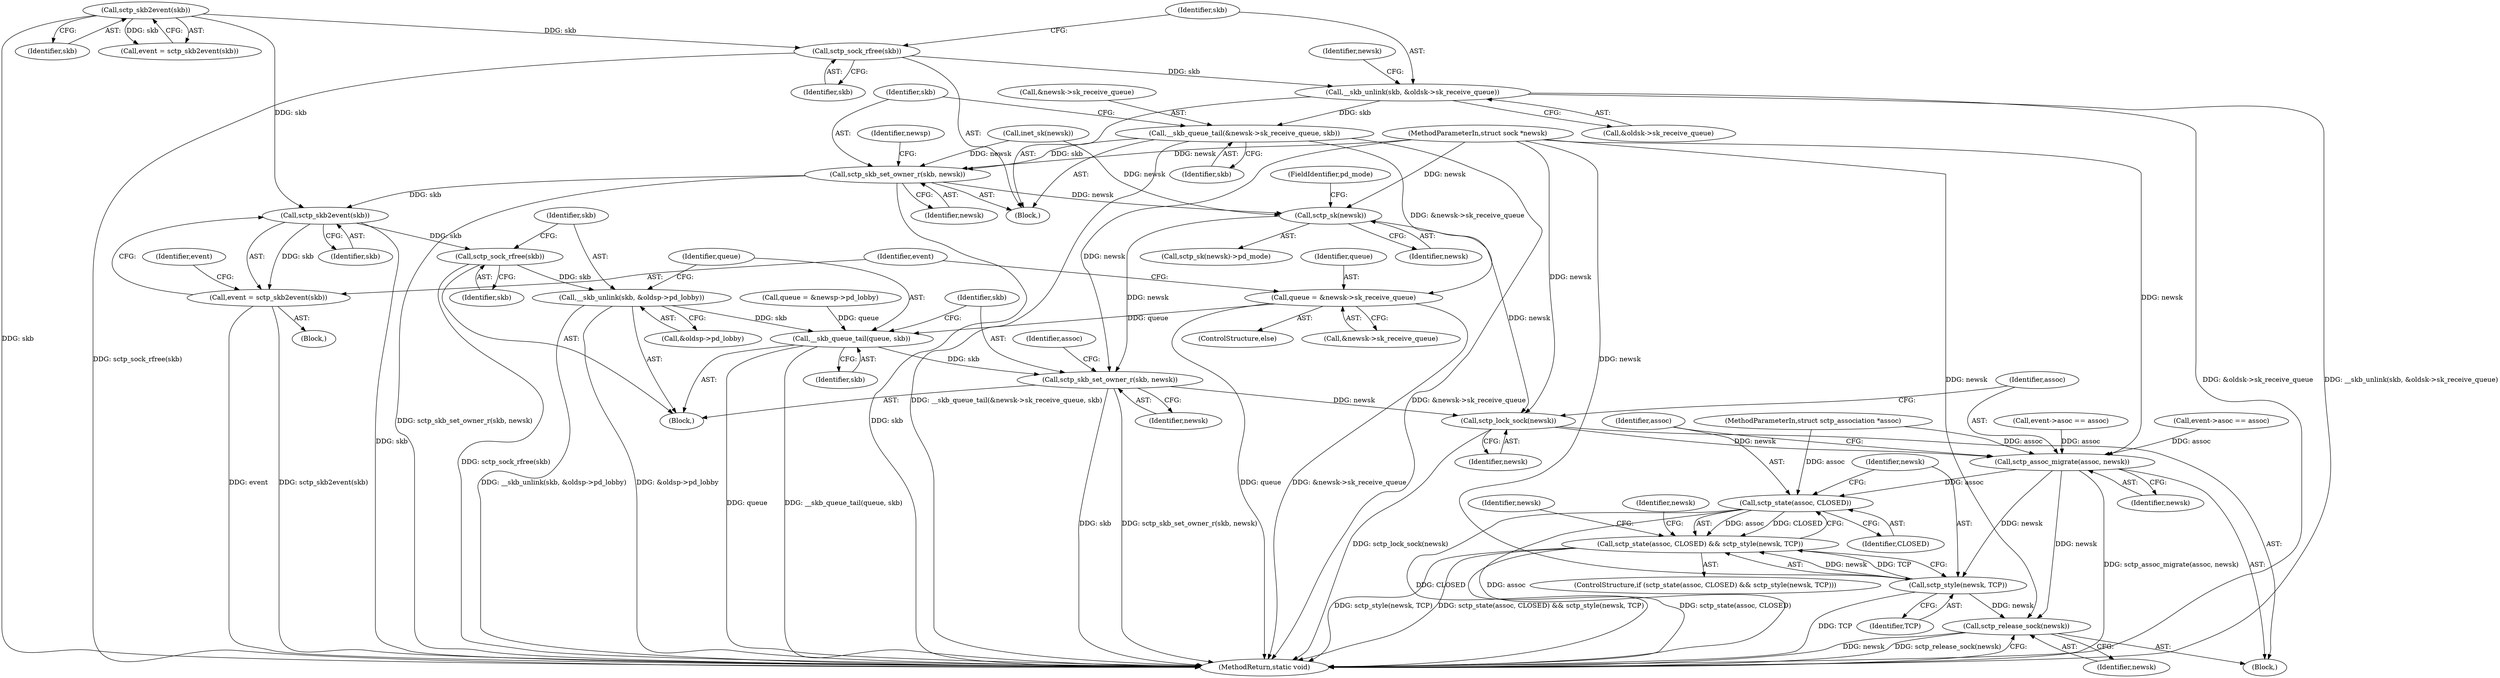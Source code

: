 digraph "1_linux_ea2bc483ff5caada7c4aa0d5fbf87d3a6590273d@API" {
"1000263" [label="(Call,__skb_unlink(skb, &oldsk->sk_receive_queue))"];
"1000261" [label="(Call,sctp_sock_rfree(skb))"];
"1000252" [label="(Call,sctp_skb2event(skb))"];
"1000269" [label="(Call,__skb_queue_tail(&newsk->sk_receive_queue, skb))"];
"1000275" [label="(Call,sctp_skb_set_owner_r(skb, newsk))"];
"1000285" [label="(Call,sctp_sk(newsk))"];
"1000343" [label="(Call,sctp_skb_set_owner_r(skb, newsk))"];
"1000359" [label="(Call,sctp_lock_sock(newsk))"];
"1000361" [label="(Call,sctp_assoc_migrate(assoc, newsk))"];
"1000366" [label="(Call,sctp_state(assoc, CLOSED))"];
"1000365" [label="(Call,sctp_state(assoc, CLOSED) && sctp_style(newsk, TCP))"];
"1000369" [label="(Call,sctp_style(newsk, TCP))"];
"1000382" [label="(Call,sctp_release_sock(newsk))"];
"1000323" [label="(Call,sctp_skb2event(skb))"];
"1000321" [label="(Call,event = sctp_skb2event(skb))"];
"1000332" [label="(Call,sctp_sock_rfree(skb))"];
"1000334" [label="(Call,__skb_unlink(skb, &oldsp->pd_lobby))"];
"1000340" [label="(Call,__skb_queue_tail(queue, skb))"];
"1000314" [label="(Call,queue = &newsk->sk_receive_queue)"];
"1000191" [label="(Call,inet_sk(newsk))"];
"1000361" [label="(Call,sctp_assoc_migrate(assoc, newsk))"];
"1000313" [label="(ControlStructure,else)"];
"1000363" [label="(Identifier,newsk)"];
"1000328" [label="(Identifier,event)"];
"1000263" [label="(Call,__skb_unlink(skb, &oldsk->sk_receive_queue))"];
"1000384" [label="(MethodReturn,static void)"];
"1000281" [label="(Identifier,newsp)"];
"1000344" [label="(Identifier,skb)"];
"1000322" [label="(Identifier,event)"];
"1000345" [label="(Identifier,newsk)"];
"1000349" [label="(Identifier,assoc)"];
"1000276" [label="(Identifier,skb)"];
"1000335" [label="(Identifier,skb)"];
"1000326" [label="(Call,event->asoc == assoc)"];
"1000324" [label="(Identifier,skb)"];
"1000340" [label="(Call,__skb_queue_tail(queue, skb))"];
"1000270" [label="(Call,&newsk->sk_receive_queue)"];
"1000260" [label="(Block,)"];
"1000116" [label="(MethodParameterIn,struct sock *newsk)"];
"1000255" [label="(Call,event->asoc == assoc)"];
"1000365" [label="(Call,sctp_state(assoc, CLOSED) && sctp_style(newsk, TCP))"];
"1000277" [label="(Identifier,newsk)"];
"1000367" [label="(Identifier,assoc)"];
"1000253" [label="(Identifier,skb)"];
"1000336" [label="(Call,&oldsp->pd_lobby)"];
"1000368" [label="(Identifier,CLOSED)"];
"1000272" [label="(Identifier,newsk)"];
"1000314" [label="(Call,queue = &newsk->sk_receive_queue)"];
"1000366" [label="(Call,sctp_state(assoc, CLOSED))"];
"1000320" [label="(Block,)"];
"1000342" [label="(Identifier,skb)"];
"1000274" [label="(Identifier,skb)"];
"1000341" [label="(Identifier,queue)"];
"1000362" [label="(Identifier,assoc)"];
"1000360" [label="(Identifier,newsk)"];
"1000265" [label="(Call,&oldsk->sk_receive_queue)"];
"1000269" [label="(Call,__skb_queue_tail(&newsk->sk_receive_queue, skb))"];
"1000369" [label="(Call,sctp_style(newsk, TCP))"];
"1000264" [label="(Identifier,skb)"];
"1000275" [label="(Call,sctp_skb_set_owner_r(skb, newsk))"];
"1000262" [label="(Identifier,skb)"];
"1000331" [label="(Block,)"];
"1000370" [label="(Identifier,newsk)"];
"1000364" [label="(ControlStructure,if (sctp_state(assoc, CLOSED) && sctp_style(newsk, TCP)))"];
"1000287" [label="(FieldIdentifier,pd_mode)"];
"1000261" [label="(Call,sctp_sock_rfree(skb))"];
"1000119" [label="(Block,)"];
"1000379" [label="(Identifier,newsk)"];
"1000307" [label="(Call,queue = &newsp->pd_lobby)"];
"1000316" [label="(Call,&newsk->sk_receive_queue)"];
"1000343" [label="(Call,sctp_skb_set_owner_r(skb, newsk))"];
"1000371" [label="(Identifier,TCP)"];
"1000252" [label="(Call,sctp_skb2event(skb))"];
"1000332" [label="(Call,sctp_sock_rfree(skb))"];
"1000286" [label="(Identifier,newsk)"];
"1000321" [label="(Call,event = sctp_skb2event(skb))"];
"1000383" [label="(Identifier,newsk)"];
"1000315" [label="(Identifier,queue)"];
"1000382" [label="(Call,sctp_release_sock(newsk))"];
"1000323" [label="(Call,sctp_skb2event(skb))"];
"1000284" [label="(Call,sctp_sk(newsk)->pd_mode)"];
"1000374" [label="(Identifier,newsk)"];
"1000333" [label="(Identifier,skb)"];
"1000334" [label="(Call,__skb_unlink(skb, &oldsp->pd_lobby))"];
"1000117" [label="(MethodParameterIn,struct sctp_association *assoc)"];
"1000359" [label="(Call,sctp_lock_sock(newsk))"];
"1000285" [label="(Call,sctp_sk(newsk))"];
"1000250" [label="(Call,event = sctp_skb2event(skb))"];
"1000263" -> "1000260"  [label="AST: "];
"1000263" -> "1000265"  [label="CFG: "];
"1000264" -> "1000263"  [label="AST: "];
"1000265" -> "1000263"  [label="AST: "];
"1000272" -> "1000263"  [label="CFG: "];
"1000263" -> "1000384"  [label="DDG: &oldsk->sk_receive_queue"];
"1000263" -> "1000384"  [label="DDG: __skb_unlink(skb, &oldsk->sk_receive_queue)"];
"1000261" -> "1000263"  [label="DDG: skb"];
"1000263" -> "1000269"  [label="DDG: skb"];
"1000261" -> "1000260"  [label="AST: "];
"1000261" -> "1000262"  [label="CFG: "];
"1000262" -> "1000261"  [label="AST: "];
"1000264" -> "1000261"  [label="CFG: "];
"1000261" -> "1000384"  [label="DDG: sctp_sock_rfree(skb)"];
"1000252" -> "1000261"  [label="DDG: skb"];
"1000252" -> "1000250"  [label="AST: "];
"1000252" -> "1000253"  [label="CFG: "];
"1000253" -> "1000252"  [label="AST: "];
"1000250" -> "1000252"  [label="CFG: "];
"1000252" -> "1000384"  [label="DDG: skb"];
"1000252" -> "1000250"  [label="DDG: skb"];
"1000252" -> "1000323"  [label="DDG: skb"];
"1000269" -> "1000260"  [label="AST: "];
"1000269" -> "1000274"  [label="CFG: "];
"1000270" -> "1000269"  [label="AST: "];
"1000274" -> "1000269"  [label="AST: "];
"1000276" -> "1000269"  [label="CFG: "];
"1000269" -> "1000384"  [label="DDG: __skb_queue_tail(&newsk->sk_receive_queue, skb)"];
"1000269" -> "1000384"  [label="DDG: &newsk->sk_receive_queue"];
"1000269" -> "1000275"  [label="DDG: skb"];
"1000269" -> "1000314"  [label="DDG: &newsk->sk_receive_queue"];
"1000275" -> "1000260"  [label="AST: "];
"1000275" -> "1000277"  [label="CFG: "];
"1000276" -> "1000275"  [label="AST: "];
"1000277" -> "1000275"  [label="AST: "];
"1000281" -> "1000275"  [label="CFG: "];
"1000275" -> "1000384"  [label="DDG: sctp_skb_set_owner_r(skb, newsk)"];
"1000275" -> "1000384"  [label="DDG: skb"];
"1000191" -> "1000275"  [label="DDG: newsk"];
"1000116" -> "1000275"  [label="DDG: newsk"];
"1000275" -> "1000285"  [label="DDG: newsk"];
"1000275" -> "1000323"  [label="DDG: skb"];
"1000285" -> "1000284"  [label="AST: "];
"1000285" -> "1000286"  [label="CFG: "];
"1000286" -> "1000285"  [label="AST: "];
"1000287" -> "1000285"  [label="CFG: "];
"1000191" -> "1000285"  [label="DDG: newsk"];
"1000116" -> "1000285"  [label="DDG: newsk"];
"1000285" -> "1000343"  [label="DDG: newsk"];
"1000285" -> "1000359"  [label="DDG: newsk"];
"1000343" -> "1000331"  [label="AST: "];
"1000343" -> "1000345"  [label="CFG: "];
"1000344" -> "1000343"  [label="AST: "];
"1000345" -> "1000343"  [label="AST: "];
"1000349" -> "1000343"  [label="CFG: "];
"1000343" -> "1000384"  [label="DDG: skb"];
"1000343" -> "1000384"  [label="DDG: sctp_skb_set_owner_r(skb, newsk)"];
"1000340" -> "1000343"  [label="DDG: skb"];
"1000116" -> "1000343"  [label="DDG: newsk"];
"1000343" -> "1000359"  [label="DDG: newsk"];
"1000359" -> "1000119"  [label="AST: "];
"1000359" -> "1000360"  [label="CFG: "];
"1000360" -> "1000359"  [label="AST: "];
"1000362" -> "1000359"  [label="CFG: "];
"1000359" -> "1000384"  [label="DDG: sctp_lock_sock(newsk)"];
"1000116" -> "1000359"  [label="DDG: newsk"];
"1000359" -> "1000361"  [label="DDG: newsk"];
"1000361" -> "1000119"  [label="AST: "];
"1000361" -> "1000363"  [label="CFG: "];
"1000362" -> "1000361"  [label="AST: "];
"1000363" -> "1000361"  [label="AST: "];
"1000367" -> "1000361"  [label="CFG: "];
"1000361" -> "1000384"  [label="DDG: sctp_assoc_migrate(assoc, newsk)"];
"1000326" -> "1000361"  [label="DDG: assoc"];
"1000255" -> "1000361"  [label="DDG: assoc"];
"1000117" -> "1000361"  [label="DDG: assoc"];
"1000116" -> "1000361"  [label="DDG: newsk"];
"1000361" -> "1000366"  [label="DDG: assoc"];
"1000361" -> "1000369"  [label="DDG: newsk"];
"1000361" -> "1000382"  [label="DDG: newsk"];
"1000366" -> "1000365"  [label="AST: "];
"1000366" -> "1000368"  [label="CFG: "];
"1000367" -> "1000366"  [label="AST: "];
"1000368" -> "1000366"  [label="AST: "];
"1000370" -> "1000366"  [label="CFG: "];
"1000365" -> "1000366"  [label="CFG: "];
"1000366" -> "1000384"  [label="DDG: CLOSED"];
"1000366" -> "1000384"  [label="DDG: assoc"];
"1000366" -> "1000365"  [label="DDG: assoc"];
"1000366" -> "1000365"  [label="DDG: CLOSED"];
"1000117" -> "1000366"  [label="DDG: assoc"];
"1000365" -> "1000364"  [label="AST: "];
"1000365" -> "1000369"  [label="CFG: "];
"1000369" -> "1000365"  [label="AST: "];
"1000374" -> "1000365"  [label="CFG: "];
"1000379" -> "1000365"  [label="CFG: "];
"1000365" -> "1000384"  [label="DDG: sctp_style(newsk, TCP)"];
"1000365" -> "1000384"  [label="DDG: sctp_state(assoc, CLOSED) && sctp_style(newsk, TCP)"];
"1000365" -> "1000384"  [label="DDG: sctp_state(assoc, CLOSED)"];
"1000369" -> "1000365"  [label="DDG: newsk"];
"1000369" -> "1000365"  [label="DDG: TCP"];
"1000369" -> "1000371"  [label="CFG: "];
"1000370" -> "1000369"  [label="AST: "];
"1000371" -> "1000369"  [label="AST: "];
"1000369" -> "1000384"  [label="DDG: TCP"];
"1000116" -> "1000369"  [label="DDG: newsk"];
"1000369" -> "1000382"  [label="DDG: newsk"];
"1000382" -> "1000119"  [label="AST: "];
"1000382" -> "1000383"  [label="CFG: "];
"1000383" -> "1000382"  [label="AST: "];
"1000384" -> "1000382"  [label="CFG: "];
"1000382" -> "1000384"  [label="DDG: newsk"];
"1000382" -> "1000384"  [label="DDG: sctp_release_sock(newsk)"];
"1000116" -> "1000382"  [label="DDG: newsk"];
"1000323" -> "1000321"  [label="AST: "];
"1000323" -> "1000324"  [label="CFG: "];
"1000324" -> "1000323"  [label="AST: "];
"1000321" -> "1000323"  [label="CFG: "];
"1000323" -> "1000384"  [label="DDG: skb"];
"1000323" -> "1000321"  [label="DDG: skb"];
"1000323" -> "1000332"  [label="DDG: skb"];
"1000321" -> "1000320"  [label="AST: "];
"1000322" -> "1000321"  [label="AST: "];
"1000328" -> "1000321"  [label="CFG: "];
"1000321" -> "1000384"  [label="DDG: event"];
"1000321" -> "1000384"  [label="DDG: sctp_skb2event(skb)"];
"1000332" -> "1000331"  [label="AST: "];
"1000332" -> "1000333"  [label="CFG: "];
"1000333" -> "1000332"  [label="AST: "];
"1000335" -> "1000332"  [label="CFG: "];
"1000332" -> "1000384"  [label="DDG: sctp_sock_rfree(skb)"];
"1000332" -> "1000334"  [label="DDG: skb"];
"1000334" -> "1000331"  [label="AST: "];
"1000334" -> "1000336"  [label="CFG: "];
"1000335" -> "1000334"  [label="AST: "];
"1000336" -> "1000334"  [label="AST: "];
"1000341" -> "1000334"  [label="CFG: "];
"1000334" -> "1000384"  [label="DDG: __skb_unlink(skb, &oldsp->pd_lobby)"];
"1000334" -> "1000384"  [label="DDG: &oldsp->pd_lobby"];
"1000334" -> "1000340"  [label="DDG: skb"];
"1000340" -> "1000331"  [label="AST: "];
"1000340" -> "1000342"  [label="CFG: "];
"1000341" -> "1000340"  [label="AST: "];
"1000342" -> "1000340"  [label="AST: "];
"1000344" -> "1000340"  [label="CFG: "];
"1000340" -> "1000384"  [label="DDG: __skb_queue_tail(queue, skb)"];
"1000340" -> "1000384"  [label="DDG: queue"];
"1000314" -> "1000340"  [label="DDG: queue"];
"1000307" -> "1000340"  [label="DDG: queue"];
"1000314" -> "1000313"  [label="AST: "];
"1000314" -> "1000316"  [label="CFG: "];
"1000315" -> "1000314"  [label="AST: "];
"1000316" -> "1000314"  [label="AST: "];
"1000322" -> "1000314"  [label="CFG: "];
"1000314" -> "1000384"  [label="DDG: queue"];
"1000314" -> "1000384"  [label="DDG: &newsk->sk_receive_queue"];
}
